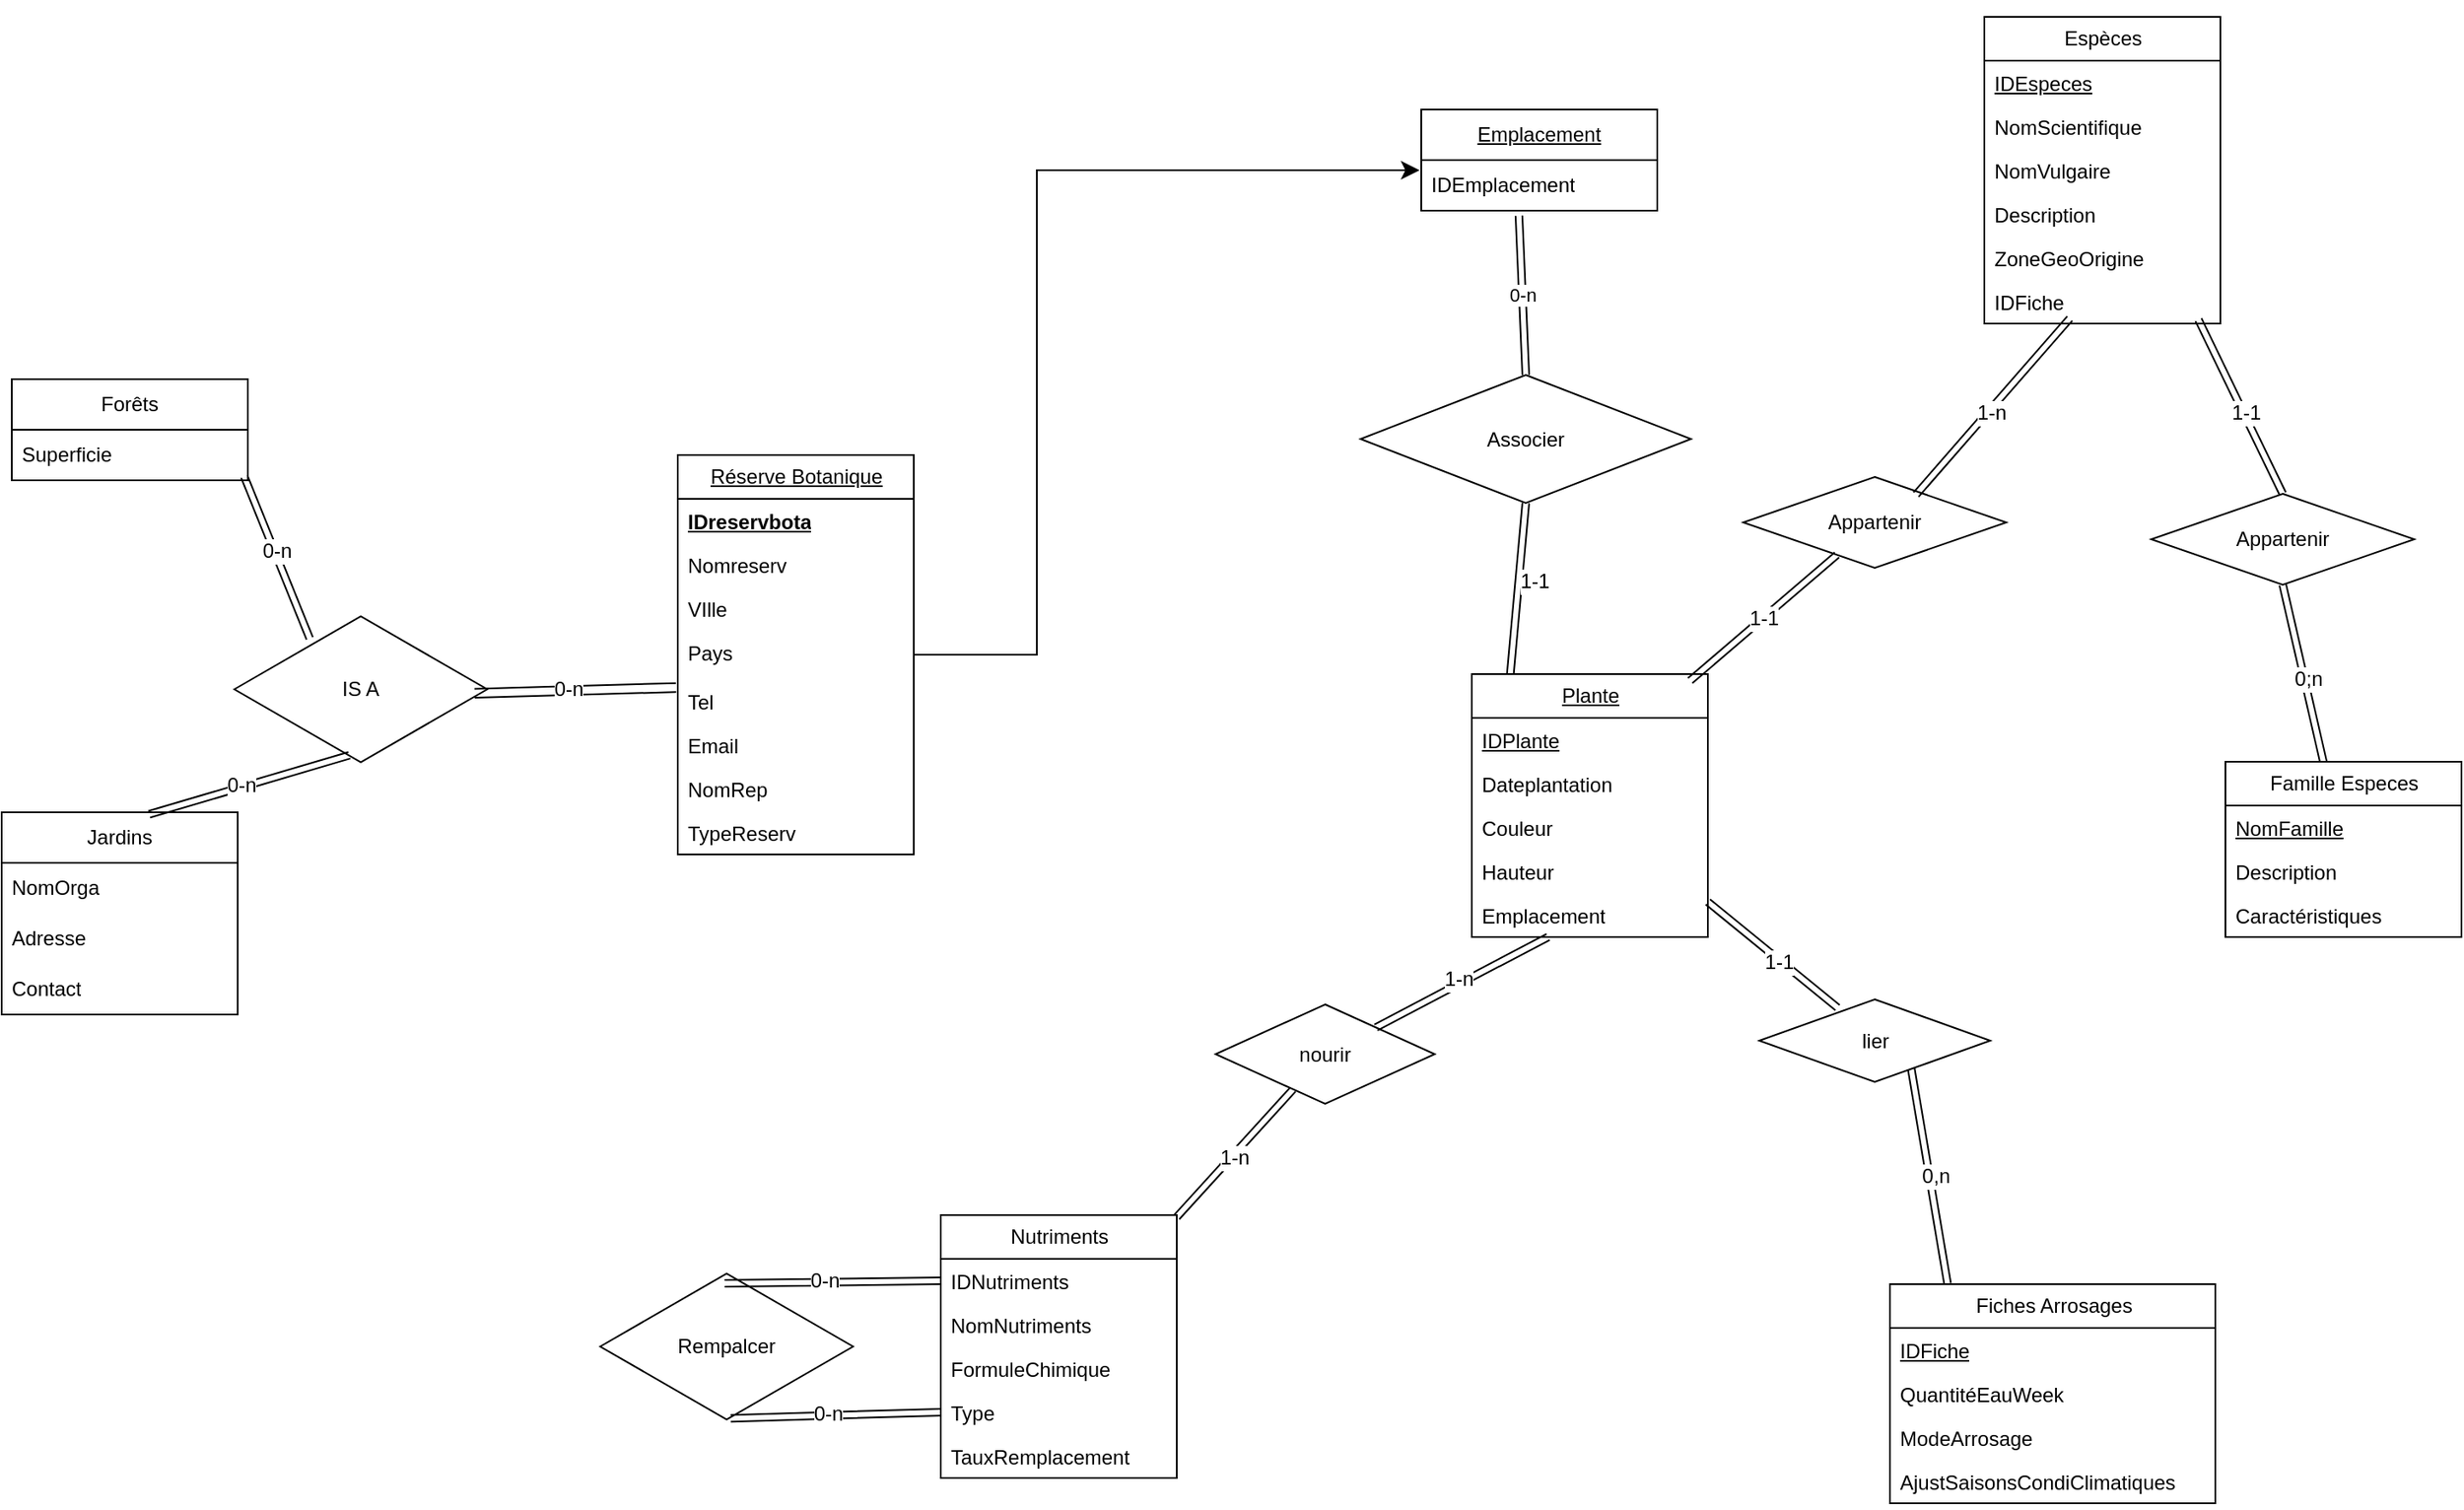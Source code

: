 <mxfile>
    <diagram name="Page-1" id="wM4RoKq5729jwZ3iucGG">
        <mxGraphModel dx="3326" dy="2591" grid="0" gridSize="10" guides="1" tooltips="1" connect="1" arrows="1" fold="1" page="0" pageScale="1" pageWidth="850" pageHeight="1100" math="0" shadow="0">
            <root>
                <mxCell id="0"/>
                <mxCell id="1" parent="0"/>
                <mxCell id="ghfGUBnxXCv3T0vmz09p-1" value="Réserve Botanique" style="swimlane;fontStyle=4;childLayout=stackLayout;horizontal=1;startSize=26;fillColor=none;horizontalStack=0;resizeParent=1;resizeParentMax=0;resizeLast=0;collapsible=1;marginBottom=0;html=1;" parent="1" vertex="1">
                    <mxGeometry x="-1228" y="-49" width="140" height="237" as="geometry"/>
                </mxCell>
                <mxCell id="ghfGUBnxXCv3T0vmz09p-2" value="&lt;b&gt;&lt;u&gt;IDreservbota&lt;/u&gt;&lt;/b&gt;" style="text;strokeColor=none;fillColor=none;align=left;verticalAlign=top;spacingLeft=4;spacingRight=4;overflow=hidden;rotatable=0;points=[[0,0.5],[1,0.5]];portConstraint=eastwest;whiteSpace=wrap;html=1;" parent="ghfGUBnxXCv3T0vmz09p-1" vertex="1">
                    <mxGeometry y="26" width="140" height="26" as="geometry"/>
                </mxCell>
                <mxCell id="ghfGUBnxXCv3T0vmz09p-6" value="Nomreserv" style="text;strokeColor=none;fillColor=none;align=left;verticalAlign=top;spacingLeft=4;spacingRight=4;overflow=hidden;rotatable=0;points=[[0,0.5],[1,0.5]];portConstraint=eastwest;whiteSpace=wrap;html=1;" parent="ghfGUBnxXCv3T0vmz09p-1" vertex="1">
                    <mxGeometry y="52" width="140" height="26" as="geometry"/>
                </mxCell>
                <mxCell id="ghfGUBnxXCv3T0vmz09p-7" value="VIlle" style="text;strokeColor=none;fillColor=none;align=left;verticalAlign=top;spacingLeft=4;spacingRight=4;overflow=hidden;rotatable=0;points=[[0,0.5],[1,0.5]];portConstraint=eastwest;whiteSpace=wrap;html=1;" parent="ghfGUBnxXCv3T0vmz09p-1" vertex="1">
                    <mxGeometry y="78" width="140" height="26" as="geometry"/>
                </mxCell>
                <mxCell id="ghfGUBnxXCv3T0vmz09p-3" value="Pays" style="text;strokeColor=none;fillColor=none;align=left;verticalAlign=top;spacingLeft=4;spacingRight=4;overflow=hidden;rotatable=0;points=[[0,0.5],[1,0.5]];portConstraint=eastwest;whiteSpace=wrap;html=1;" parent="ghfGUBnxXCv3T0vmz09p-1" vertex="1">
                    <mxGeometry y="104" width="140" height="29" as="geometry"/>
                </mxCell>
                <mxCell id="ghfGUBnxXCv3T0vmz09p-4" value="Tel" style="text;strokeColor=none;fillColor=none;align=left;verticalAlign=top;spacingLeft=4;spacingRight=4;overflow=hidden;rotatable=0;points=[[0,0.5],[1,0.5]];portConstraint=eastwest;whiteSpace=wrap;html=1;" parent="ghfGUBnxXCv3T0vmz09p-1" vertex="1">
                    <mxGeometry y="133" width="140" height="26" as="geometry"/>
                </mxCell>
                <mxCell id="ghfGUBnxXCv3T0vmz09p-8" value="Email" style="text;strokeColor=none;fillColor=none;align=left;verticalAlign=top;spacingLeft=4;spacingRight=4;overflow=hidden;rotatable=0;points=[[0,0.5],[1,0.5]];portConstraint=eastwest;whiteSpace=wrap;html=1;" parent="ghfGUBnxXCv3T0vmz09p-1" vertex="1">
                    <mxGeometry y="159" width="140" height="26" as="geometry"/>
                </mxCell>
                <mxCell id="ghfGUBnxXCv3T0vmz09p-9" value="NomRep" style="text;strokeColor=none;fillColor=none;align=left;verticalAlign=top;spacingLeft=4;spacingRight=4;overflow=hidden;rotatable=0;points=[[0,0.5],[1,0.5]];portConstraint=eastwest;whiteSpace=wrap;html=1;" parent="ghfGUBnxXCv3T0vmz09p-1" vertex="1">
                    <mxGeometry y="185" width="140" height="26" as="geometry"/>
                </mxCell>
                <mxCell id="ghfGUBnxXCv3T0vmz09p-10" value="TypeReserv" style="text;strokeColor=none;fillColor=none;align=left;verticalAlign=top;spacingLeft=4;spacingRight=4;overflow=hidden;rotatable=0;points=[[0,0.5],[1,0.5]];portConstraint=eastwest;whiteSpace=wrap;html=1;" parent="ghfGUBnxXCv3T0vmz09p-1" vertex="1">
                    <mxGeometry y="211" width="140" height="26" as="geometry"/>
                </mxCell>
                <mxCell id="ghfGUBnxXCv3T0vmz09p-16" value="&lt;u&gt;Plante&lt;/u&gt;" style="swimlane;fontStyle=0;childLayout=stackLayout;horizontal=1;startSize=26;fillColor=none;horizontalStack=0;resizeParent=1;resizeParentMax=0;resizeLast=0;collapsible=1;marginBottom=0;html=1;" parent="1" vertex="1">
                    <mxGeometry x="-757" y="81" width="140" height="156" as="geometry"/>
                </mxCell>
                <mxCell id="ghfGUBnxXCv3T0vmz09p-17" value="&lt;u&gt;IDPlante&lt;/u&gt;" style="text;strokeColor=none;fillColor=none;align=left;verticalAlign=top;spacingLeft=4;spacingRight=4;overflow=hidden;rotatable=0;points=[[0,0.5],[1,0.5]];portConstraint=eastwest;whiteSpace=wrap;html=1;" parent="ghfGUBnxXCv3T0vmz09p-16" vertex="1">
                    <mxGeometry y="26" width="140" height="26" as="geometry"/>
                </mxCell>
                <mxCell id="ghfGUBnxXCv3T0vmz09p-18" value="Dateplantation" style="text;strokeColor=none;fillColor=none;align=left;verticalAlign=top;spacingLeft=4;spacingRight=4;overflow=hidden;rotatable=0;points=[[0,0.5],[1,0.5]];portConstraint=eastwest;whiteSpace=wrap;html=1;" parent="ghfGUBnxXCv3T0vmz09p-16" vertex="1">
                    <mxGeometry y="52" width="140" height="26" as="geometry"/>
                </mxCell>
                <mxCell id="ghfGUBnxXCv3T0vmz09p-19" value="Couleur" style="text;strokeColor=none;fillColor=none;align=left;verticalAlign=top;spacingLeft=4;spacingRight=4;overflow=hidden;rotatable=0;points=[[0,0.5],[1,0.5]];portConstraint=eastwest;whiteSpace=wrap;html=1;" parent="ghfGUBnxXCv3T0vmz09p-16" vertex="1">
                    <mxGeometry y="78" width="140" height="26" as="geometry"/>
                </mxCell>
                <mxCell id="ghfGUBnxXCv3T0vmz09p-20" value="Hauteur" style="text;strokeColor=none;fillColor=none;align=left;verticalAlign=top;spacingLeft=4;spacingRight=4;overflow=hidden;rotatable=0;points=[[0,0.5],[1,0.5]];portConstraint=eastwest;whiteSpace=wrap;html=1;" parent="ghfGUBnxXCv3T0vmz09p-16" vertex="1">
                    <mxGeometry y="104" width="140" height="26" as="geometry"/>
                </mxCell>
                <mxCell id="ghfGUBnxXCv3T0vmz09p-21" value="Emplacement" style="text;strokeColor=none;fillColor=none;align=left;verticalAlign=top;spacingLeft=4;spacingRight=4;overflow=hidden;rotatable=0;points=[[0,0.5],[1,0.5]];portConstraint=eastwest;whiteSpace=wrap;html=1;" parent="ghfGUBnxXCv3T0vmz09p-16" vertex="1">
                    <mxGeometry y="130" width="140" height="26" as="geometry"/>
                </mxCell>
                <mxCell id="ghfGUBnxXCv3T0vmz09p-22" value="Espèces" style="swimlane;fontStyle=0;childLayout=stackLayout;horizontal=1;startSize=26;fillColor=none;horizontalStack=0;resizeParent=1;resizeParentMax=0;resizeLast=0;collapsible=1;marginBottom=0;html=1;" parent="1" vertex="1">
                    <mxGeometry x="-453" y="-309" width="140" height="182" as="geometry"/>
                </mxCell>
                <mxCell id="ghfGUBnxXCv3T0vmz09p-23" value="&lt;u&gt;IDEspeces&lt;/u&gt;" style="text;strokeColor=none;fillColor=none;align=left;verticalAlign=top;spacingLeft=4;spacingRight=4;overflow=hidden;rotatable=0;points=[[0,0.5],[1,0.5]];portConstraint=eastwest;whiteSpace=wrap;html=1;" parent="ghfGUBnxXCv3T0vmz09p-22" vertex="1">
                    <mxGeometry y="26" width="140" height="26" as="geometry"/>
                </mxCell>
                <mxCell id="ghfGUBnxXCv3T0vmz09p-24" value="NomScientifique" style="text;strokeColor=none;fillColor=none;align=left;verticalAlign=top;spacingLeft=4;spacingRight=4;overflow=hidden;rotatable=0;points=[[0,0.5],[1,0.5]];portConstraint=eastwest;whiteSpace=wrap;html=1;" parent="ghfGUBnxXCv3T0vmz09p-22" vertex="1">
                    <mxGeometry y="52" width="140" height="26" as="geometry"/>
                </mxCell>
                <mxCell id="ghfGUBnxXCv3T0vmz09p-25" value="NomVulgaire" style="text;strokeColor=none;fillColor=none;align=left;verticalAlign=top;spacingLeft=4;spacingRight=4;overflow=hidden;rotatable=0;points=[[0,0.5],[1,0.5]];portConstraint=eastwest;whiteSpace=wrap;html=1;" parent="ghfGUBnxXCv3T0vmz09p-22" vertex="1">
                    <mxGeometry y="78" width="140" height="26" as="geometry"/>
                </mxCell>
                <mxCell id="ghfGUBnxXCv3T0vmz09p-26" value="Description" style="text;strokeColor=none;fillColor=none;align=left;verticalAlign=top;spacingLeft=4;spacingRight=4;overflow=hidden;rotatable=0;points=[[0,0.5],[1,0.5]];portConstraint=eastwest;whiteSpace=wrap;html=1;" parent="ghfGUBnxXCv3T0vmz09p-22" vertex="1">
                    <mxGeometry y="104" width="140" height="26" as="geometry"/>
                </mxCell>
                <mxCell id="ghfGUBnxXCv3T0vmz09p-27" value="ZoneGeoOrigine" style="text;strokeColor=none;fillColor=none;align=left;verticalAlign=top;spacingLeft=4;spacingRight=4;overflow=hidden;rotatable=0;points=[[0,0.5],[1,0.5]];portConstraint=eastwest;whiteSpace=wrap;html=1;" parent="ghfGUBnxXCv3T0vmz09p-22" vertex="1">
                    <mxGeometry y="130" width="140" height="26" as="geometry"/>
                </mxCell>
                <mxCell id="ghfGUBnxXCv3T0vmz09p-36" value="IDFiche" style="text;strokeColor=none;fillColor=none;align=left;verticalAlign=top;spacingLeft=4;spacingRight=4;overflow=hidden;rotatable=0;points=[[0,0.5],[1,0.5]];portConstraint=eastwest;whiteSpace=wrap;html=1;" parent="ghfGUBnxXCv3T0vmz09p-22" vertex="1">
                    <mxGeometry y="156" width="140" height="26" as="geometry"/>
                </mxCell>
                <mxCell id="ghfGUBnxXCv3T0vmz09p-28" value="Famille Especes" style="swimlane;fontStyle=0;childLayout=stackLayout;horizontal=1;startSize=26;fillColor=none;horizontalStack=0;resizeParent=1;resizeParentMax=0;resizeLast=0;collapsible=1;marginBottom=0;html=1;" parent="1" vertex="1">
                    <mxGeometry x="-310" y="133" width="140" height="104" as="geometry"/>
                </mxCell>
                <mxCell id="ghfGUBnxXCv3T0vmz09p-29" value="&lt;u&gt;NomFamille&lt;/u&gt;" style="text;strokeColor=none;fillColor=none;align=left;verticalAlign=top;spacingLeft=4;spacingRight=4;overflow=hidden;rotatable=0;points=[[0,0.5],[1,0.5]];portConstraint=eastwest;whiteSpace=wrap;html=1;" parent="ghfGUBnxXCv3T0vmz09p-28" vertex="1">
                    <mxGeometry y="26" width="140" height="26" as="geometry"/>
                </mxCell>
                <mxCell id="ghfGUBnxXCv3T0vmz09p-30" value="Description" style="text;strokeColor=none;fillColor=none;align=left;verticalAlign=top;spacingLeft=4;spacingRight=4;overflow=hidden;rotatable=0;points=[[0,0.5],[1,0.5]];portConstraint=eastwest;whiteSpace=wrap;html=1;" parent="ghfGUBnxXCv3T0vmz09p-28" vertex="1">
                    <mxGeometry y="52" width="140" height="26" as="geometry"/>
                </mxCell>
                <mxCell id="ghfGUBnxXCv3T0vmz09p-31" value="Caractéristiques" style="text;strokeColor=none;fillColor=none;align=left;verticalAlign=top;spacingLeft=4;spacingRight=4;overflow=hidden;rotatable=0;points=[[0,0.5],[1,0.5]];portConstraint=eastwest;whiteSpace=wrap;html=1;" parent="ghfGUBnxXCv3T0vmz09p-28" vertex="1">
                    <mxGeometry y="78" width="140" height="26" as="geometry"/>
                </mxCell>
                <mxCell id="ghfGUBnxXCv3T0vmz09p-32" value="Fiches Arrosages" style="swimlane;fontStyle=0;childLayout=stackLayout;horizontal=1;startSize=26;fillColor=none;horizontalStack=0;resizeParent=1;resizeParentMax=0;resizeLast=0;collapsible=1;marginBottom=0;html=1;" parent="1" vertex="1">
                    <mxGeometry x="-509" y="443" width="193" height="130" as="geometry"/>
                </mxCell>
                <mxCell id="ghfGUBnxXCv3T0vmz09p-33" value="&lt;u&gt;IDFiche&lt;/u&gt;" style="text;strokeColor=none;fillColor=none;align=left;verticalAlign=top;spacingLeft=4;spacingRight=4;overflow=hidden;rotatable=0;points=[[0,0.5],[1,0.5]];portConstraint=eastwest;whiteSpace=wrap;html=1;" parent="ghfGUBnxXCv3T0vmz09p-32" vertex="1">
                    <mxGeometry y="26" width="193" height="26" as="geometry"/>
                </mxCell>
                <mxCell id="ghfGUBnxXCv3T0vmz09p-35" value="QuantitéEauWeek" style="text;strokeColor=none;fillColor=none;align=left;verticalAlign=top;spacingLeft=4;spacingRight=4;overflow=hidden;rotatable=0;points=[[0,0.5],[1,0.5]];portConstraint=eastwest;whiteSpace=wrap;html=1;" parent="ghfGUBnxXCv3T0vmz09p-32" vertex="1">
                    <mxGeometry y="52" width="193" height="26" as="geometry"/>
                </mxCell>
                <mxCell id="ghfGUBnxXCv3T0vmz09p-37" value="ModeArrosage" style="text;strokeColor=none;fillColor=none;align=left;verticalAlign=top;spacingLeft=4;spacingRight=4;overflow=hidden;rotatable=0;points=[[0,0.5],[1,0.5]];portConstraint=eastwest;whiteSpace=wrap;html=1;" parent="ghfGUBnxXCv3T0vmz09p-32" vertex="1">
                    <mxGeometry y="78" width="193" height="26" as="geometry"/>
                </mxCell>
                <mxCell id="ghfGUBnxXCv3T0vmz09p-38" value="AjustSaisonsCondiClimatiques" style="text;strokeColor=none;fillColor=none;align=left;verticalAlign=top;spacingLeft=4;spacingRight=4;overflow=hidden;rotatable=0;points=[[0,0.5],[1,0.5]];portConstraint=eastwest;whiteSpace=wrap;html=1;" parent="ghfGUBnxXCv3T0vmz09p-32" vertex="1">
                    <mxGeometry y="104" width="193" height="26" as="geometry"/>
                </mxCell>
                <mxCell id="ghfGUBnxXCv3T0vmz09p-39" value="Nutriments" style="swimlane;fontStyle=0;childLayout=stackLayout;horizontal=1;startSize=26;fillColor=none;horizontalStack=0;resizeParent=1;resizeParentMax=0;resizeLast=0;collapsible=1;marginBottom=0;html=1;" parent="1" vertex="1">
                    <mxGeometry x="-1072" y="402" width="140" height="156" as="geometry"/>
                </mxCell>
                <mxCell id="ghfGUBnxXCv3T0vmz09p-40" value="IDNutriments" style="text;strokeColor=none;fillColor=none;align=left;verticalAlign=top;spacingLeft=4;spacingRight=4;overflow=hidden;rotatable=0;points=[[0,0.5],[1,0.5]];portConstraint=eastwest;whiteSpace=wrap;html=1;" parent="ghfGUBnxXCv3T0vmz09p-39" vertex="1">
                    <mxGeometry y="26" width="140" height="26" as="geometry"/>
                </mxCell>
                <mxCell id="ghfGUBnxXCv3T0vmz09p-41" value="NomNutriments" style="text;strokeColor=none;fillColor=none;align=left;verticalAlign=top;spacingLeft=4;spacingRight=4;overflow=hidden;rotatable=0;points=[[0,0.5],[1,0.5]];portConstraint=eastwest;whiteSpace=wrap;html=1;" parent="ghfGUBnxXCv3T0vmz09p-39" vertex="1">
                    <mxGeometry y="52" width="140" height="26" as="geometry"/>
                </mxCell>
                <mxCell id="ghfGUBnxXCv3T0vmz09p-42" value="FormuleChimique" style="text;strokeColor=none;fillColor=none;align=left;verticalAlign=top;spacingLeft=4;spacingRight=4;overflow=hidden;rotatable=0;points=[[0,0.5],[1,0.5]];portConstraint=eastwest;whiteSpace=wrap;html=1;" parent="ghfGUBnxXCv3T0vmz09p-39" vertex="1">
                    <mxGeometry y="78" width="140" height="26" as="geometry"/>
                </mxCell>
                <mxCell id="ghfGUBnxXCv3T0vmz09p-43" value="Type" style="text;strokeColor=none;fillColor=none;align=left;verticalAlign=top;spacingLeft=4;spacingRight=4;overflow=hidden;rotatable=0;points=[[0,0.5],[1,0.5]];portConstraint=eastwest;whiteSpace=wrap;html=1;" parent="ghfGUBnxXCv3T0vmz09p-39" vertex="1">
                    <mxGeometry y="104" width="140" height="26" as="geometry"/>
                </mxCell>
                <mxCell id="ghfGUBnxXCv3T0vmz09p-45" value="TauxRemplacement" style="text;strokeColor=none;fillColor=none;align=left;verticalAlign=top;spacingLeft=4;spacingRight=4;overflow=hidden;rotatable=0;points=[[0,0.5],[1,0.5]];portConstraint=eastwest;whiteSpace=wrap;html=1;" parent="ghfGUBnxXCv3T0vmz09p-39" vertex="1">
                    <mxGeometry y="130" width="140" height="26" as="geometry"/>
                </mxCell>
                <mxCell id="4eetMDyRZdfKtizNTRC6-1" value="&lt;div&gt;Associer&lt;/div&gt;" style="rhombus;whiteSpace=wrap;html=1;" parent="1" vertex="1">
                    <mxGeometry x="-823" y="-96.5" width="196" height="76" as="geometry"/>
                </mxCell>
                <mxCell id="4eetMDyRZdfKtizNTRC6-30" style="edgeStyle=none;curved=1;rounded=0;orthogonalLoop=1;jettySize=auto;html=1;exitX=0.25;exitY=0;exitDx=0;exitDy=0;fontSize=12;startSize=8;endSize=8;" parent="1" source="ghfGUBnxXCv3T0vmz09p-22" target="ghfGUBnxXCv3T0vmz09p-22" edge="1">
                    <mxGeometry relative="1" as="geometry"/>
                </mxCell>
                <mxCell id="4eetMDyRZdfKtizNTRC6-31" value="" style="shape=link;html=1;rounded=0;fontSize=12;startSize=8;endSize=8;curved=1;entryX=0.163;entryY=0.001;entryDx=0;entryDy=0;entryPerimeter=0;exitX=0.5;exitY=1;exitDx=0;exitDy=0;" parent="1" source="4eetMDyRZdfKtizNTRC6-1" target="ghfGUBnxXCv3T0vmz09p-16" edge="1">
                    <mxGeometry width="100" relative="1" as="geometry">
                        <mxPoint x="-810" y="-7" as="sourcePoint"/>
                        <mxPoint x="-710" y="-7" as="targetPoint"/>
                    </mxGeometry>
                </mxCell>
                <mxCell id="4eetMDyRZdfKtizNTRC6-32" value="1-1" style="edgeLabel;html=1;align=center;verticalAlign=middle;resizable=0;points=[];fontSize=12;" parent="4eetMDyRZdfKtizNTRC6-31" vertex="1" connectable="0">
                    <mxGeometry x="-0.292" relative="1" as="geometry">
                        <mxPoint x="8" y="10" as="offset"/>
                    </mxGeometry>
                </mxCell>
                <mxCell id="4eetMDyRZdfKtizNTRC6-35" value="Appartenir" style="rhombus;whiteSpace=wrap;html=1;" parent="1" vertex="1">
                    <mxGeometry x="-596" y="-36" width="156" height="54" as="geometry"/>
                </mxCell>
                <mxCell id="4eetMDyRZdfKtizNTRC6-36" value="" style="shape=link;html=1;rounded=0;fontSize=12;startSize=8;endSize=8;curved=1;entryX=0.362;entryY=0.883;entryDx=0;entryDy=0;entryPerimeter=0;exitX=0.657;exitY=0.194;exitDx=0;exitDy=0;exitPerimeter=0;" parent="1" source="4eetMDyRZdfKtizNTRC6-35" target="ghfGUBnxXCv3T0vmz09p-36" edge="1">
                    <mxGeometry width="100" relative="1" as="geometry">
                        <mxPoint x="-500" y="-69" as="sourcePoint"/>
                        <mxPoint x="-400" y="-69" as="targetPoint"/>
                    </mxGeometry>
                </mxCell>
                <mxCell id="4eetMDyRZdfKtizNTRC6-38" value="1-n" style="edgeLabel;html=1;align=center;verticalAlign=middle;resizable=0;points=[];fontSize=12;" parent="4eetMDyRZdfKtizNTRC6-36" vertex="1" connectable="0">
                    <mxGeometry x="-0.055" y="-1" relative="1" as="geometry">
                        <mxPoint as="offset"/>
                    </mxGeometry>
                </mxCell>
                <mxCell id="4eetMDyRZdfKtizNTRC6-37" value="" style="shape=link;html=1;rounded=0;fontSize=12;startSize=8;endSize=8;curved=1;exitX=0.925;exitY=0.025;exitDx=0;exitDy=0;exitPerimeter=0;" parent="1" source="ghfGUBnxXCv3T0vmz09p-16" target="4eetMDyRZdfKtizNTRC6-35" edge="1">
                    <mxGeometry width="100" relative="1" as="geometry">
                        <mxPoint x="-609" y="53" as="sourcePoint"/>
                        <mxPoint x="-509" y="53" as="targetPoint"/>
                    </mxGeometry>
                </mxCell>
                <mxCell id="4eetMDyRZdfKtizNTRC6-39" value="1-1" style="edgeLabel;html=1;align=center;verticalAlign=middle;resizable=0;points=[];fontSize=12;" parent="4eetMDyRZdfKtizNTRC6-37" vertex="1" connectable="0">
                    <mxGeometry x="-0.019" relative="1" as="geometry">
                        <mxPoint as="offset"/>
                    </mxGeometry>
                </mxCell>
                <mxCell id="4eetMDyRZdfKtizNTRC6-41" value="" style="shape=link;html=1;rounded=0;fontSize=12;startSize=8;endSize=8;curved=1;exitX=0.5;exitY=1;exitDx=0;exitDy=0;" parent="1" source="H4MT1m2m2PA6DwM7eySg-1" target="ghfGUBnxXCv3T0vmz09p-28" edge="1">
                    <mxGeometry width="100" relative="1" as="geometry">
                        <mxPoint x="-446" y="22" as="sourcePoint"/>
                        <mxPoint x="-346" y="22" as="targetPoint"/>
                    </mxGeometry>
                </mxCell>
                <mxCell id="4eetMDyRZdfKtizNTRC6-42" value="0;n" style="edgeLabel;html=1;align=center;verticalAlign=middle;resizable=0;points=[];fontSize=12;" parent="4eetMDyRZdfKtizNTRC6-41" vertex="1" connectable="0">
                    <mxGeometry x="0.05" y="2" relative="1" as="geometry">
                        <mxPoint y="1" as="offset"/>
                    </mxGeometry>
                </mxCell>
                <mxCell id="4eetMDyRZdfKtizNTRC6-43" value="" style="shape=link;html=1;rounded=0;fontSize=12;startSize=8;endSize=8;curved=1;" parent="1" source="ghfGUBnxXCv3T0vmz09p-39" target="4eetMDyRZdfKtizNTRC6-44" edge="1">
                    <mxGeometry width="100" relative="1" as="geometry">
                        <mxPoint x="-799" y="443" as="sourcePoint"/>
                        <mxPoint x="-675" y="443" as="targetPoint"/>
                    </mxGeometry>
                </mxCell>
                <mxCell id="4eetMDyRZdfKtizNTRC6-46" value="1-n" style="edgeLabel;html=1;align=center;verticalAlign=middle;resizable=0;points=[];fontSize=12;" parent="4eetMDyRZdfKtizNTRC6-43" vertex="1" connectable="0">
                    <mxGeometry x="-0.052" y="-1" relative="1" as="geometry">
                        <mxPoint as="offset"/>
                    </mxGeometry>
                </mxCell>
                <mxCell id="4eetMDyRZdfKtizNTRC6-44" value="nourir" style="rhombus;whiteSpace=wrap;html=1;" parent="1" vertex="1">
                    <mxGeometry x="-909" y="277" width="130" height="59" as="geometry"/>
                </mxCell>
                <mxCell id="4eetMDyRZdfKtizNTRC6-45" value="" style="shape=link;html=1;rounded=0;fontSize=12;startSize=8;endSize=8;curved=1;" parent="1" source="4eetMDyRZdfKtizNTRC6-44" target="ghfGUBnxXCv3T0vmz09p-21" edge="1">
                    <mxGeometry width="100" relative="1" as="geometry">
                        <mxPoint x="-833" y="283" as="sourcePoint"/>
                        <mxPoint x="-733" y="283" as="targetPoint"/>
                        <Array as="points"/>
                    </mxGeometry>
                </mxCell>
                <mxCell id="4eetMDyRZdfKtizNTRC6-47" value="1-n" style="edgeLabel;html=1;align=center;verticalAlign=middle;resizable=0;points=[];fontSize=12;" parent="4eetMDyRZdfKtizNTRC6-45" vertex="1" connectable="0">
                    <mxGeometry x="-0.011" y="3" relative="1" as="geometry">
                        <mxPoint as="offset"/>
                    </mxGeometry>
                </mxCell>
                <mxCell id="4eetMDyRZdfKtizNTRC6-48" value="lier" style="rhombus;whiteSpace=wrap;html=1;" parent="1" vertex="1">
                    <mxGeometry x="-586.5" y="274" width="137" height="49" as="geometry"/>
                </mxCell>
                <mxCell id="4eetMDyRZdfKtizNTRC6-49" value="" style="shape=link;html=1;rounded=0;fontSize=12;startSize=8;endSize=8;curved=1;entryX=0.339;entryY=0.101;entryDx=0;entryDy=0;entryPerimeter=0;" parent="1" source="ghfGUBnxXCv3T0vmz09p-16" target="4eetMDyRZdfKtizNTRC6-48" edge="1">
                    <mxGeometry width="100" relative="1" as="geometry">
                        <mxPoint x="-609" y="232" as="sourcePoint"/>
                        <mxPoint x="-509" y="232" as="targetPoint"/>
                    </mxGeometry>
                </mxCell>
                <mxCell id="4eetMDyRZdfKtizNTRC6-51" value="1-1" style="edgeLabel;html=1;align=center;verticalAlign=middle;resizable=0;points=[];fontSize=12;" parent="4eetMDyRZdfKtizNTRC6-49" vertex="1" connectable="0">
                    <mxGeometry x="0.107" y="-1" relative="1" as="geometry">
                        <mxPoint as="offset"/>
                    </mxGeometry>
                </mxCell>
                <mxCell id="4eetMDyRZdfKtizNTRC6-50" value="" style="shape=link;html=1;rounded=0;fontSize=12;startSize=8;endSize=8;curved=1;exitX=0.658;exitY=0.841;exitDx=0;exitDy=0;exitPerimeter=0;entryX=0.177;entryY=-0.003;entryDx=0;entryDy=0;entryPerimeter=0;" parent="1" source="4eetMDyRZdfKtizNTRC6-48" target="ghfGUBnxXCv3T0vmz09p-32" edge="1">
                    <mxGeometry width="100" relative="1" as="geometry">
                        <mxPoint x="-501" y="364" as="sourcePoint"/>
                        <mxPoint x="-401" y="364" as="targetPoint"/>
                    </mxGeometry>
                </mxCell>
                <mxCell id="4eetMDyRZdfKtizNTRC6-52" value="0,n" style="edgeLabel;html=1;align=center;verticalAlign=middle;resizable=0;points=[];fontSize=12;" parent="4eetMDyRZdfKtizNTRC6-50" vertex="1" connectable="0">
                    <mxGeometry x="0.009" y="3" relative="1" as="geometry">
                        <mxPoint as="offset"/>
                    </mxGeometry>
                </mxCell>
                <mxCell id="H4MT1m2m2PA6DwM7eySg-1" value="Appartenir" style="rhombus;whiteSpace=wrap;html=1;" parent="1" vertex="1">
                    <mxGeometry x="-354" y="-26" width="156" height="54" as="geometry"/>
                </mxCell>
                <mxCell id="H4MT1m2m2PA6DwM7eySg-3" value="" style="shape=link;html=1;rounded=0;fontSize=12;startSize=8;endSize=8;curved=1;exitX=0.907;exitY=0.912;exitDx=0;exitDy=0;exitPerimeter=0;entryX=0.5;entryY=0;entryDx=0;entryDy=0;" parent="1" source="ghfGUBnxXCv3T0vmz09p-36" target="H4MT1m2m2PA6DwM7eySg-1" edge="1">
                    <mxGeometry width="100" relative="1" as="geometry">
                        <mxPoint x="-262" y="-137" as="sourcePoint"/>
                        <mxPoint x="-238" y="-32" as="targetPoint"/>
                    </mxGeometry>
                </mxCell>
                <mxCell id="H4MT1m2m2PA6DwM7eySg-4" value="1-1" style="edgeLabel;html=1;align=center;verticalAlign=middle;resizable=0;points=[];fontSize=12;" parent="H4MT1m2m2PA6DwM7eySg-3" vertex="1" connectable="0">
                    <mxGeometry x="0.05" y="2" relative="1" as="geometry">
                        <mxPoint y="1" as="offset"/>
                    </mxGeometry>
                </mxCell>
                <mxCell id="H4MT1m2m2PA6DwM7eySg-11" value="Forêts" style="swimlane;fontStyle=0;childLayout=stackLayout;horizontal=1;startSize=30;horizontalStack=0;resizeParent=1;resizeParentMax=0;resizeLast=0;collapsible=1;marginBottom=0;whiteSpace=wrap;html=1;" parent="1" vertex="1">
                    <mxGeometry x="-1623" y="-94" width="140" height="60" as="geometry"/>
                </mxCell>
                <mxCell id="H4MT1m2m2PA6DwM7eySg-13" value="Superficie" style="text;strokeColor=none;fillColor=none;align=left;verticalAlign=middle;spacingLeft=4;spacingRight=4;overflow=hidden;points=[[0,0.5],[1,0.5]];portConstraint=eastwest;rotatable=0;whiteSpace=wrap;html=1;" parent="H4MT1m2m2PA6DwM7eySg-11" vertex="1">
                    <mxGeometry y="30" width="140" height="30" as="geometry"/>
                </mxCell>
                <mxCell id="H4MT1m2m2PA6DwM7eySg-15" value="Jardins" style="swimlane;fontStyle=0;childLayout=stackLayout;horizontal=1;startSize=30;horizontalStack=0;resizeParent=1;resizeParentMax=0;resizeLast=0;collapsible=1;marginBottom=0;whiteSpace=wrap;html=1;" parent="1" vertex="1">
                    <mxGeometry x="-1629" y="163" width="140" height="120" as="geometry"/>
                </mxCell>
                <mxCell id="H4MT1m2m2PA6DwM7eySg-17" value="NomOrga" style="text;strokeColor=none;fillColor=none;align=left;verticalAlign=middle;spacingLeft=4;spacingRight=4;overflow=hidden;points=[[0,0.5],[1,0.5]];portConstraint=eastwest;rotatable=0;whiteSpace=wrap;html=1;" parent="H4MT1m2m2PA6DwM7eySg-15" vertex="1">
                    <mxGeometry y="30" width="140" height="30" as="geometry"/>
                </mxCell>
                <mxCell id="H4MT1m2m2PA6DwM7eySg-18" value="Adresse" style="text;strokeColor=none;fillColor=none;align=left;verticalAlign=middle;spacingLeft=4;spacingRight=4;overflow=hidden;points=[[0,0.5],[1,0.5]];portConstraint=eastwest;rotatable=0;whiteSpace=wrap;html=1;" parent="H4MT1m2m2PA6DwM7eySg-15" vertex="1">
                    <mxGeometry y="60" width="140" height="30" as="geometry"/>
                </mxCell>
                <mxCell id="H4MT1m2m2PA6DwM7eySg-19" value="Contact" style="text;strokeColor=none;fillColor=none;align=left;verticalAlign=middle;spacingLeft=4;spacingRight=4;overflow=hidden;points=[[0,0.5],[1,0.5]];portConstraint=eastwest;rotatable=0;whiteSpace=wrap;html=1;" parent="H4MT1m2m2PA6DwM7eySg-15" vertex="1">
                    <mxGeometry y="90" width="140" height="30" as="geometry"/>
                </mxCell>
                <mxCell id="H4MT1m2m2PA6DwM7eySg-20" value="IS A" style="html=1;whiteSpace=wrap;aspect=fixed;shape=isoRectangle;" parent="1" vertex="1">
                    <mxGeometry x="-1491" y="45" width="150" height="90" as="geometry"/>
                </mxCell>
                <mxCell id="H4MT1m2m2PA6DwM7eySg-21" value="" style="shape=link;html=1;rounded=0;fontSize=12;startSize=8;endSize=8;curved=1;entryX=0.298;entryY=0.164;entryDx=0;entryDy=0;exitX=0.985;exitY=0.929;exitDx=0;exitDy=0;exitPerimeter=0;entryPerimeter=0;" parent="1" source="H4MT1m2m2PA6DwM7eySg-13" target="H4MT1m2m2PA6DwM7eySg-20" edge="1">
                    <mxGeometry width="100" relative="1" as="geometry">
                        <mxPoint x="-1469" y="-1" as="sourcePoint"/>
                        <mxPoint x="-1363" y="-1" as="targetPoint"/>
                    </mxGeometry>
                </mxCell>
                <mxCell id="H4MT1m2m2PA6DwM7eySg-22" value="0-n" style="edgeLabel;html=1;align=center;verticalAlign=middle;resizable=0;points=[];fontSize=12;" parent="H4MT1m2m2PA6DwM7eySg-21" vertex="1" connectable="0">
                    <mxGeometry x="-0.08" y="1" relative="1" as="geometry">
                        <mxPoint as="offset"/>
                    </mxGeometry>
                </mxCell>
                <mxCell id="H4MT1m2m2PA6DwM7eySg-23" value="" style="shape=link;html=1;rounded=0;fontSize=12;startSize=8;endSize=8;curved=1;entryX=0.455;entryY=0.935;entryDx=0;entryDy=0;exitX=0.625;exitY=0.01;exitDx=0;exitDy=0;exitPerimeter=0;entryPerimeter=0;" parent="1" source="H4MT1m2m2PA6DwM7eySg-15" target="H4MT1m2m2PA6DwM7eySg-20" edge="1">
                    <mxGeometry width="100" relative="1" as="geometry">
                        <mxPoint x="-1538" y="146.41" as="sourcePoint"/>
                        <mxPoint x="-1432" y="146.41" as="targetPoint"/>
                    </mxGeometry>
                </mxCell>
                <mxCell id="H4MT1m2m2PA6DwM7eySg-24" value="0-n" style="edgeLabel;html=1;align=center;verticalAlign=middle;resizable=0;points=[];fontSize=12;" parent="H4MT1m2m2PA6DwM7eySg-23" vertex="1" connectable="0">
                    <mxGeometry x="-0.08" y="1" relative="1" as="geometry">
                        <mxPoint as="offset"/>
                    </mxGeometry>
                </mxCell>
                <mxCell id="H4MT1m2m2PA6DwM7eySg-25" value="" style="shape=link;html=1;rounded=0;fontSize=12;startSize=8;endSize=8;curved=1;width=-5.294;exitX=0.95;exitY=0.526;exitDx=0;exitDy=0;exitPerimeter=0;entryX=-0.007;entryY=0.192;entryDx=0;entryDy=0;entryPerimeter=0;" parent="1" source="H4MT1m2m2PA6DwM7eySg-20" target="ghfGUBnxXCv3T0vmz09p-4" edge="1">
                    <mxGeometry width="100" relative="1" as="geometry">
                        <mxPoint x="-1184" y="297.5" as="sourcePoint"/>
                        <mxPoint x="-1221" y="85" as="targetPoint"/>
                    </mxGeometry>
                </mxCell>
                <mxCell id="H4MT1m2m2PA6DwM7eySg-26" value="0-n" style="edgeLabel;html=1;align=center;verticalAlign=middle;resizable=0;points=[];fontSize=12;" parent="H4MT1m2m2PA6DwM7eySg-25" vertex="1" connectable="0">
                    <mxGeometry x="-0.08" y="1" relative="1" as="geometry">
                        <mxPoint as="offset"/>
                    </mxGeometry>
                </mxCell>
                <mxCell id="H4MT1m2m2PA6DwM7eySg-27" value="Rempalcer" style="html=1;whiteSpace=wrap;aspect=fixed;shape=isoRectangle;" parent="1" vertex="1">
                    <mxGeometry x="-1274" y="435" width="150" height="90" as="geometry"/>
                </mxCell>
                <mxCell id="H4MT1m2m2PA6DwM7eySg-28" value="" style="shape=link;html=1;rounded=0;fontSize=12;startSize=8;endSize=8;curved=1;entryX=0;entryY=0.5;entryDx=0;entryDy=0;exitX=0.492;exitY=0.084;exitDx=0;exitDy=0;exitPerimeter=0;" parent="1" source="H4MT1m2m2PA6DwM7eySg-27" target="ghfGUBnxXCv3T0vmz09p-40" edge="1">
                    <mxGeometry width="100" relative="1" as="geometry">
                        <mxPoint x="-1197" y="427" as="sourcePoint"/>
                        <mxPoint x="-1091" y="427" as="targetPoint"/>
                    </mxGeometry>
                </mxCell>
                <mxCell id="H4MT1m2m2PA6DwM7eySg-29" value="0-n" style="edgeLabel;html=1;align=center;verticalAlign=middle;resizable=0;points=[];fontSize=12;" parent="H4MT1m2m2PA6DwM7eySg-28" vertex="1" connectable="0">
                    <mxGeometry x="-0.08" y="1" relative="1" as="geometry">
                        <mxPoint as="offset"/>
                    </mxGeometry>
                </mxCell>
                <mxCell id="H4MT1m2m2PA6DwM7eySg-30" value="" style="shape=link;html=1;rounded=0;fontSize=12;startSize=8;endSize=8;curved=1;entryX=0;entryY=0.5;entryDx=0;entryDy=0;exitX=0.516;exitY=0.973;exitDx=0;exitDy=0;exitPerimeter=0;" parent="1" source="H4MT1m2m2PA6DwM7eySg-27" target="ghfGUBnxXCv3T0vmz09p-43" edge="1">
                    <mxGeometry width="100" relative="1" as="geometry">
                        <mxPoint x="-1188" y="519" as="sourcePoint"/>
                        <mxPoint x="-1082" y="519" as="targetPoint"/>
                    </mxGeometry>
                </mxCell>
                <mxCell id="H4MT1m2m2PA6DwM7eySg-31" value="0-n" style="edgeLabel;html=1;align=center;verticalAlign=middle;resizable=0;points=[];fontSize=12;" parent="H4MT1m2m2PA6DwM7eySg-30" vertex="1" connectable="0">
                    <mxGeometry x="-0.08" y="1" relative="1" as="geometry">
                        <mxPoint as="offset"/>
                    </mxGeometry>
                </mxCell>
                <mxCell id="2" value="&lt;u&gt;Emplacement&lt;/u&gt;" style="swimlane;fontStyle=0;childLayout=stackLayout;horizontal=1;startSize=30;horizontalStack=0;resizeParent=1;resizeParentMax=0;resizeLast=0;collapsible=1;marginBottom=0;whiteSpace=wrap;html=1;" vertex="1" parent="1">
                    <mxGeometry x="-787" y="-254" width="140" height="60" as="geometry"/>
                </mxCell>
                <mxCell id="3" value="IDEmplacement" style="text;strokeColor=none;fillColor=none;align=left;verticalAlign=middle;spacingLeft=4;spacingRight=4;overflow=hidden;points=[[0,0.5],[1,0.5]];portConstraint=eastwest;rotatable=0;whiteSpace=wrap;html=1;" vertex="1" parent="2">
                    <mxGeometry y="30" width="140" height="30" as="geometry"/>
                </mxCell>
                <mxCell id="7" value="0-n" style="shape=link;html=1;entryX=0.414;entryY=1.1;entryDx=0;entryDy=0;entryPerimeter=0;exitX=0.5;exitY=0;exitDx=0;exitDy=0;" edge="1" parent="1" source="4eetMDyRZdfKtizNTRC6-1" target="3">
                    <mxGeometry width="100" relative="1" as="geometry">
                        <mxPoint x="-938" y="33" as="sourcePoint"/>
                        <mxPoint x="-838" y="33" as="targetPoint"/>
                    </mxGeometry>
                </mxCell>
                <mxCell id="12" value="" style="edgeStyle=segmentEdgeStyle;endArrow=classic;html=1;curved=0;rounded=0;endSize=8;startSize=8;exitX=1;exitY=0.5;exitDx=0;exitDy=0;entryX=-0.007;entryY=0.2;entryDx=0;entryDy=0;entryPerimeter=0;" edge="1" parent="1" source="ghfGUBnxXCv3T0vmz09p-3" target="3">
                    <mxGeometry width="50" height="50" relative="1" as="geometry">
                        <mxPoint x="-962" y="-54" as="sourcePoint"/>
                        <mxPoint x="-884" y="-232" as="targetPoint"/>
                        <Array as="points">
                            <mxPoint x="-1015" y="70"/>
                            <mxPoint x="-1015" y="-218"/>
                        </Array>
                    </mxGeometry>
                </mxCell>
            </root>
        </mxGraphModel>
    </diagram>
</mxfile>